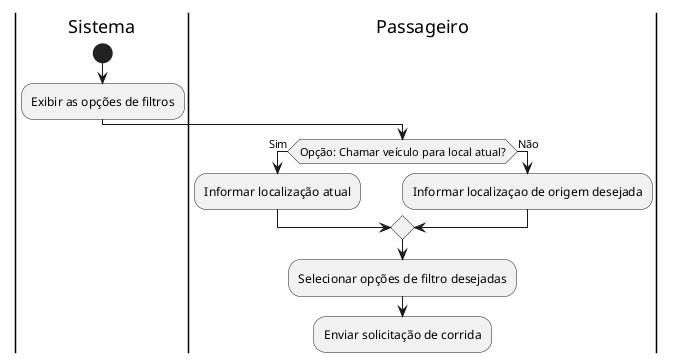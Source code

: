 @startuml
|Sistema|
start
:Exibir as opções de filtros;
|Passageiro|
if (Opção: Chamar veículo para local atual?) then (Sim)
  :Informar localização atual;
else (Não)
  :Informar localizaçao de origem desejada;
endif
:Selecionar opções de filtro desejadas;
:Enviar solicitação de corrida;
@enduml
